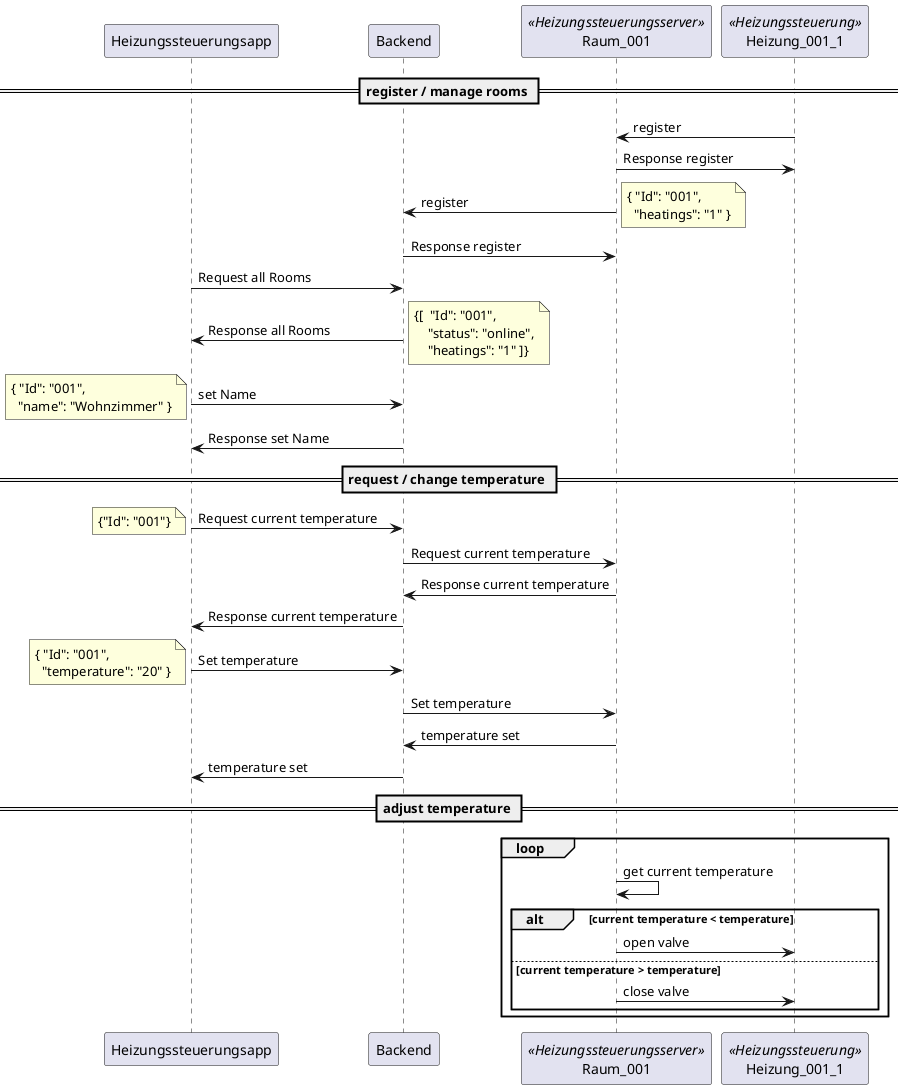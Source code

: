 @startuml
participant "Heizungssteuerungsapp" as App
participant "Backend" as Backend
participant "Raum_001" as HS << Heizungssteuerungsserver >>
participant "Heizung_001_1" as Heizung <<Heizungssteuerung>>

== register / manage rooms ==
Heizung -> HS: register
HS -> Heizung: Response register
HS -> Backend: register
note right
  { "Id": "001",
    "heatings": "1" }
end note
Backend -> HS: Response register
App -> Backend: Request all Rooms
Backend -> App: Response all Rooms
note right
  {[  "Id": "001",
      "status": "online",
      "heatings": "1" ]}
end note

App -> Backend: set Name
note left
  { "Id": "001",
    "name": "Wohnzimmer" }
end note
Backend -> App: Response set Name

== request / change temperature ==
App -> Backend: Request current temperature
note left: {"Id": "001"}
Backend -> HS: Request current temperature
HS -> Backend: Response current temperature
Backend -> App: Response current temperature
App -> Backend: Set temperature
note left
  { "Id": "001",
    "temperature": "20" }
end note

Backend -> HS: Set temperature
HS -> Backend: temperature set
Backend -> App: temperature set

== adjust temperature ==
loop
  HS -> HS: get current temperature
  alt current temperature < temperature
      HS -> Heizung: open valve
  else current temperature > temperature
      HS -> Heizung: close valve
  end
end




@enduml
